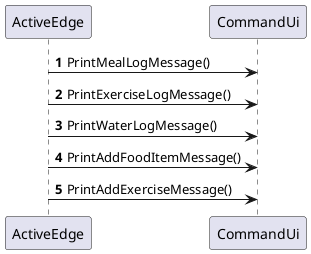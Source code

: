 @startuml
'https://plantuml.com/sequence-diagram

autonumber

autonumber
participant ActiveEdge
participant CommandUi

ActiveEdge -> CommandUi: PrintMealLogMessage()
ActiveEdge -> CommandUi: PrintExerciseLogMessage()
ActiveEdge -> CommandUi: PrintWaterLogMessage()
ActiveEdge -> CommandUi: PrintAddFoodItemMessage()
ActiveEdge -> CommandUi: PrintAddExerciseMessage()


@enduml